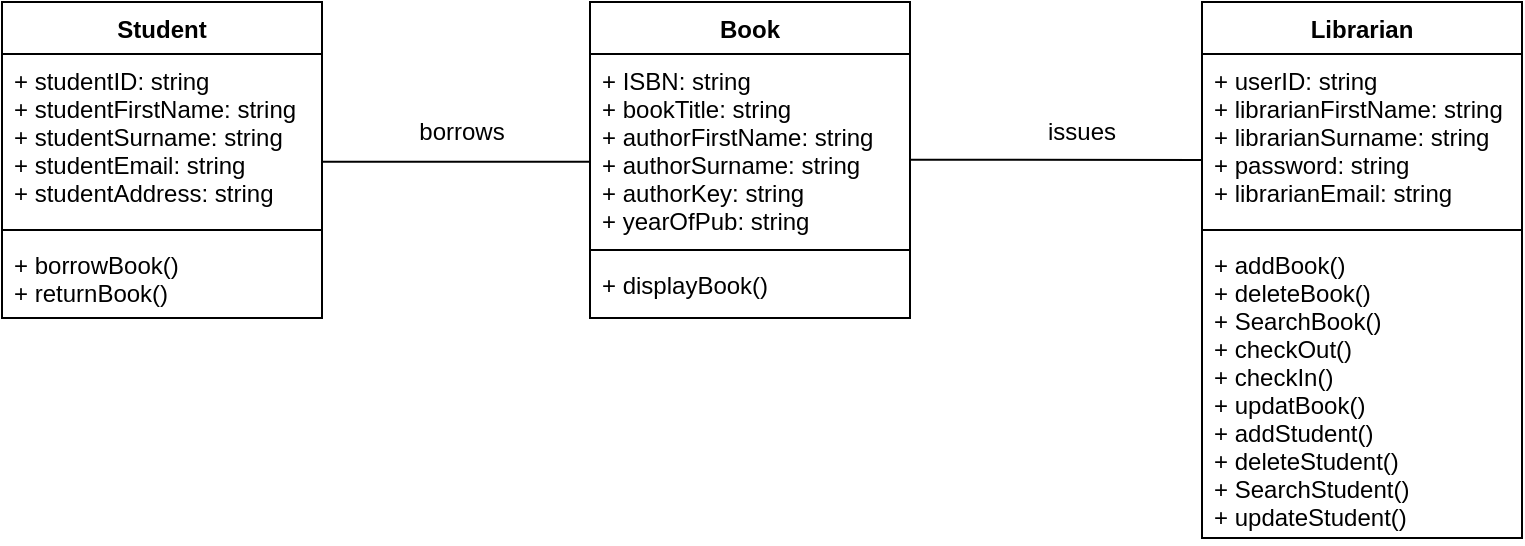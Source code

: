 <mxfile version="20.3.0" type="device"><diagram id="WntHf6bBH3hfq_HtSZyO" name="Page-1"><mxGraphModel dx="867" dy="593" grid="1" gridSize="10" guides="1" tooltips="1" connect="1" arrows="1" fold="1" page="1" pageScale="1" pageWidth="827" pageHeight="1169" math="0" shadow="0"><root><mxCell id="0"/><mxCell id="1" parent="0"/><mxCell id="ExRzDICvm4uOcx4CkrIs-1" value="Book" style="swimlane;fontStyle=1;align=center;verticalAlign=top;childLayout=stackLayout;horizontal=1;startSize=26;horizontalStack=0;resizeParent=1;resizeParentMax=0;resizeLast=0;collapsible=1;marginBottom=0;" parent="1" vertex="1"><mxGeometry x="334" y="360" width="160" height="158" as="geometry"/></mxCell><mxCell id="ExRzDICvm4uOcx4CkrIs-2" value="+ ISBN: string&#10;+ bookTitle: string&#10;+ authorFirstName: string&#10;+ authorSurname: string&#10;+ authorKey: string&#10;+ yearOfPub: string&#10;" style="text;strokeColor=none;fillColor=none;align=left;verticalAlign=top;spacingLeft=4;spacingRight=4;overflow=hidden;rotatable=0;points=[[0,0.5],[1,0.5]];portConstraint=eastwest;" parent="ExRzDICvm4uOcx4CkrIs-1" vertex="1"><mxGeometry y="26" width="160" height="94" as="geometry"/></mxCell><mxCell id="ExRzDICvm4uOcx4CkrIs-3" value="" style="line;strokeWidth=1;fillColor=none;align=left;verticalAlign=middle;spacingTop=-1;spacingLeft=3;spacingRight=3;rotatable=0;labelPosition=right;points=[];portConstraint=eastwest;strokeColor=inherit;" parent="ExRzDICvm4uOcx4CkrIs-1" vertex="1"><mxGeometry y="120" width="160" height="8" as="geometry"/></mxCell><mxCell id="ExRzDICvm4uOcx4CkrIs-4" value="+ displayBook()" style="text;strokeColor=none;fillColor=none;align=left;verticalAlign=top;spacingLeft=4;spacingRight=4;overflow=hidden;rotatable=0;points=[[0,0.5],[1,0.5]];portConstraint=eastwest;" parent="ExRzDICvm4uOcx4CkrIs-1" vertex="1"><mxGeometry y="128" width="160" height="30" as="geometry"/></mxCell><mxCell id="ExRzDICvm4uOcx4CkrIs-5" value="Student" style="swimlane;fontStyle=1;align=center;verticalAlign=top;childLayout=stackLayout;horizontal=1;startSize=26;horizontalStack=0;resizeParent=1;resizeParentMax=0;resizeLast=0;collapsible=1;marginBottom=0;" parent="1" vertex="1"><mxGeometry x="40" y="360" width="160" height="158" as="geometry"/></mxCell><mxCell id="ExRzDICvm4uOcx4CkrIs-6" value="+ studentID: string&#10;+ studentFirstName: string&#10;+ studentSurname: string&#10;+ studentEmail: string&#10;+ studentAddress: string&#10;" style="text;strokeColor=none;fillColor=none;align=left;verticalAlign=top;spacingLeft=4;spacingRight=4;overflow=hidden;rotatable=0;points=[[0,0.5],[1,0.5]];portConstraint=eastwest;" parent="ExRzDICvm4uOcx4CkrIs-5" vertex="1"><mxGeometry y="26" width="160" height="84" as="geometry"/></mxCell><mxCell id="ExRzDICvm4uOcx4CkrIs-7" value="" style="line;strokeWidth=1;fillColor=none;align=left;verticalAlign=middle;spacingTop=-1;spacingLeft=3;spacingRight=3;rotatable=0;labelPosition=right;points=[];portConstraint=eastwest;strokeColor=inherit;" parent="ExRzDICvm4uOcx4CkrIs-5" vertex="1"><mxGeometry y="110" width="160" height="8" as="geometry"/></mxCell><mxCell id="ExRzDICvm4uOcx4CkrIs-8" value="+ borrowBook()&#10;+ returnBook()" style="text;strokeColor=none;fillColor=none;align=left;verticalAlign=top;spacingLeft=4;spacingRight=4;overflow=hidden;rotatable=0;points=[[0,0.5],[1,0.5]];portConstraint=eastwest;" parent="ExRzDICvm4uOcx4CkrIs-5" vertex="1"><mxGeometry y="118" width="160" height="40" as="geometry"/></mxCell><mxCell id="ExRzDICvm4uOcx4CkrIs-9" value="Librarian" style="swimlane;fontStyle=1;align=center;verticalAlign=top;childLayout=stackLayout;horizontal=1;startSize=26;horizontalStack=0;resizeParent=1;resizeParentMax=0;resizeLast=0;collapsible=1;marginBottom=0;" parent="1" vertex="1"><mxGeometry x="640" y="360" width="160" height="268" as="geometry"/></mxCell><mxCell id="ExRzDICvm4uOcx4CkrIs-10" value="+ userID: string&#10;+ librarianFirstName: string&#10;+ librarianSurname: string&#10;+ password: string&#10;+ librarianEmail: string&#10;" style="text;strokeColor=none;fillColor=none;align=left;verticalAlign=top;spacingLeft=4;spacingRight=4;overflow=hidden;rotatable=0;points=[[0,0.5],[1,0.5]];portConstraint=eastwest;" parent="ExRzDICvm4uOcx4CkrIs-9" vertex="1"><mxGeometry y="26" width="160" height="84" as="geometry"/></mxCell><mxCell id="ExRzDICvm4uOcx4CkrIs-11" value="" style="line;strokeWidth=1;fillColor=none;align=left;verticalAlign=middle;spacingTop=-1;spacingLeft=3;spacingRight=3;rotatable=0;labelPosition=right;points=[];portConstraint=eastwest;strokeColor=inherit;" parent="ExRzDICvm4uOcx4CkrIs-9" vertex="1"><mxGeometry y="110" width="160" height="8" as="geometry"/></mxCell><mxCell id="ExRzDICvm4uOcx4CkrIs-12" value="+ addBook()&#10;+ deleteBook()&#10;+ SearchBook()&#10;+ checkOut()&#10;+ checkIn()&#10;+ updatBook()&#10;+ addStudent()&#10;+ deleteStudent()&#10;+ SearchStudent()&#10;+ updateStudent()" style="text;strokeColor=none;fillColor=none;align=left;verticalAlign=top;spacingLeft=4;spacingRight=4;overflow=hidden;rotatable=0;points=[[0,0.5],[1,0.5]];portConstraint=eastwest;" parent="ExRzDICvm4uOcx4CkrIs-9" vertex="1"><mxGeometry y="118" width="160" height="150" as="geometry"/></mxCell><mxCell id="ExRzDICvm4uOcx4CkrIs-14" value="" style="endArrow=none;html=1;rounded=0;exitX=0.999;exitY=0.642;exitDx=0;exitDy=0;entryX=0.001;entryY=0.573;entryDx=0;entryDy=0;entryPerimeter=0;exitPerimeter=0;" parent="1" source="ExRzDICvm4uOcx4CkrIs-6" target="ExRzDICvm4uOcx4CkrIs-2" edge="1"><mxGeometry width="50" height="50" relative="1" as="geometry"><mxPoint x="200" y="430" as="sourcePoint"/><mxPoint x="340" y="430" as="targetPoint"/></mxGeometry></mxCell><mxCell id="ExRzDICvm4uOcx4CkrIs-15" value="" style="endArrow=none;html=1;rounded=0;exitX=0.999;exitY=0.642;exitDx=0;exitDy=0;exitPerimeter=0;" parent="1" edge="1"><mxGeometry width="50" height="50" relative="1" as="geometry"><mxPoint x="494.0" y="438.828" as="sourcePoint"/><mxPoint x="640" y="439" as="targetPoint"/></mxGeometry></mxCell><mxCell id="ExRzDICvm4uOcx4CkrIs-16" value="borrows&lt;span style=&quot;color: rgba(0, 0, 0, 0); font-family: monospace; font-size: 0px; text-align: start;&quot;&gt;%3CmxGraphModel%3E%3Croot%3E%3CmxCell%20id%3D%220%22%2F%3E%3CmxCell%20id%3D%221%22%20parent%3D%220%22%2F%3E%3CmxCell%20id%3D%222%22%20value%3D%22%22%20style%3D%22endArrow%3Dnone%3Bhtml%3D1%3Brounded%3D0%3BexitX%3D0.999%3BexitY%3D0.642%3BexitDx%3D0%3BexitDy%3D0%3BentryX%3D0.001%3BentryY%3D0.573%3BentryDx%3D0%3BentryDy%3D0%3BentryPerimeter%3D0%3BexitPerimeter%3D0%3B%22%20edge%3D%221%22%20parent%3D%221%22%3E%3CmxGeometry%20width%3D%2250%22%20height%3D%2250%22%20relative%3D%221%22%20as%3D%22geometry%22%3E%3CmxPoint%20x%3D%22199.84%22%20y%3D%22439.928%22%20as%3D%22sourcePoint%22%2F%3E%3CmxPoint%20x%3D%22334.16%22%20y%3D%22439.862%22%20as%3D%22targetPoint%22%2F%3E%3C%2FmxGeometry%3E%3C%2FmxCell%3E%3C%2Froot%3E%3C%2FmxGraphModel%3E&lt;/span&gt;" style="text;html=1;strokeColor=none;fillColor=none;align=center;verticalAlign=middle;whiteSpace=wrap;rounded=0;" parent="1" vertex="1"><mxGeometry x="240" y="410" width="60" height="30" as="geometry"/></mxCell><mxCell id="ExRzDICvm4uOcx4CkrIs-17" value="issues" style="text;html=1;strokeColor=none;fillColor=none;align=center;verticalAlign=middle;whiteSpace=wrap;rounded=0;" parent="1" vertex="1"><mxGeometry x="550" y="410" width="60" height="30" as="geometry"/></mxCell></root></mxGraphModel></diagram></mxfile>